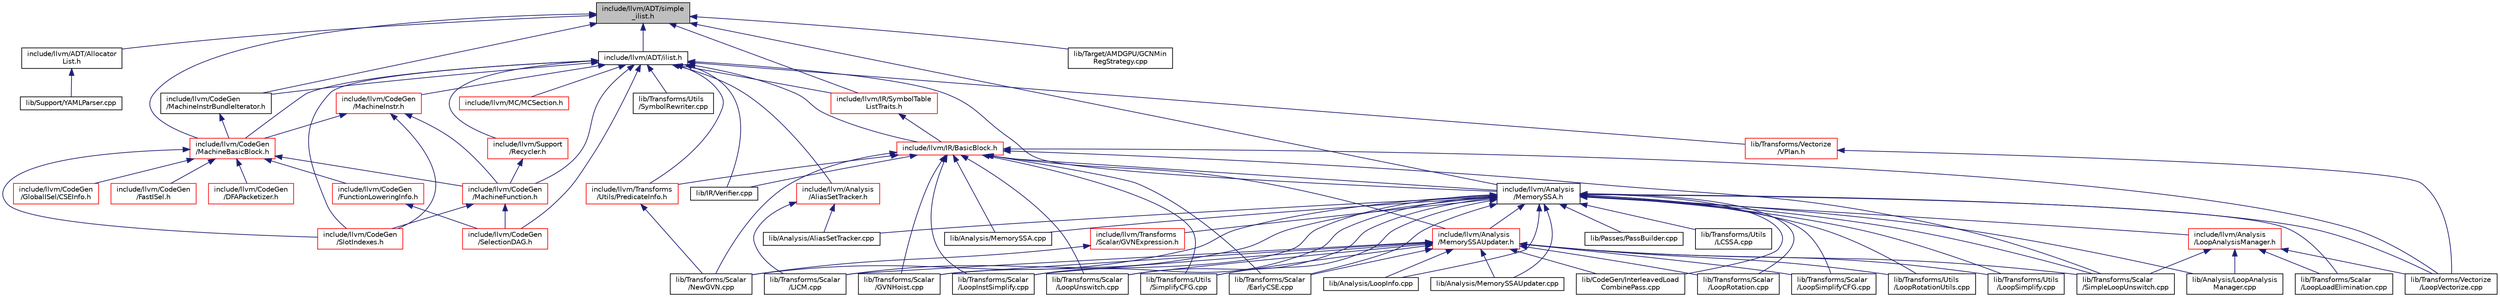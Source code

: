digraph "include/llvm/ADT/simple_ilist.h"
{
 // LATEX_PDF_SIZE
  bgcolor="transparent";
  edge [fontname="Helvetica",fontsize="10",labelfontname="Helvetica",labelfontsize="10"];
  node [fontname="Helvetica",fontsize="10",shape="box"];
  Node1 [label="include/llvm/ADT/simple\l_ilist.h",height=0.2,width=0.4,color="black", fillcolor="grey75", style="filled", fontcolor="black",tooltip=" "];
  Node1 -> Node2 [dir="back",color="midnightblue",fontsize="10",style="solid",fontname="Helvetica"];
  Node2 [label="include/llvm/ADT/Allocator\lList.h",height=0.2,width=0.4,color="black",URL="$AllocatorList_8h.html",tooltip=" "];
  Node2 -> Node3 [dir="back",color="midnightblue",fontsize="10",style="solid",fontname="Helvetica"];
  Node3 [label="lib/Support/YAMLParser.cpp",height=0.2,width=0.4,color="black",URL="$YAMLParser_8cpp.html",tooltip=" "];
  Node1 -> Node4 [dir="back",color="midnightblue",fontsize="10",style="solid",fontname="Helvetica"];
  Node4 [label="include/llvm/ADT/ilist.h",height=0.2,width=0.4,color="black",URL="$ilist_8h.html",tooltip=" "];
  Node4 -> Node5 [dir="back",color="midnightblue",fontsize="10",style="solid",fontname="Helvetica"];
  Node5 [label="include/llvm/Analysis\l/AliasSetTracker.h",height=0.2,width=0.4,color="red",URL="$AliasSetTracker_8h.html",tooltip=" "];
  Node5 -> Node95 [dir="back",color="midnightblue",fontsize="10",style="solid",fontname="Helvetica"];
  Node95 [label="lib/Analysis/AliasSetTracker.cpp",height=0.2,width=0.4,color="black",URL="$AliasSetTracker_8cpp.html",tooltip=" "];
  Node5 -> Node96 [dir="back",color="midnightblue",fontsize="10",style="solid",fontname="Helvetica"];
  Node96 [label="lib/Transforms/Scalar\l/LICM.cpp",height=0.2,width=0.4,color="black",URL="$LICM_8cpp.html",tooltip=" "];
  Node4 -> Node99 [dir="back",color="midnightblue",fontsize="10",style="solid",fontname="Helvetica"];
  Node99 [label="include/llvm/Analysis\l/MemorySSA.h",height=0.2,width=0.4,color="black",URL="$MemorySSA_8h.html",tooltip="This file exposes an interface to building/using memory SSA to walk memory instructions using a use/d..."];
  Node99 -> Node100 [dir="back",color="midnightblue",fontsize="10",style="solid",fontname="Helvetica"];
  Node100 [label="include/llvm/Analysis\l/LoopAnalysisManager.h",height=0.2,width=0.4,color="red",URL="$LoopAnalysisManager_8h.html",tooltip="This header provides classes for managing per-loop analyses."];
  Node100 -> Node141 [dir="back",color="midnightblue",fontsize="10",style="solid",fontname="Helvetica"];
  Node141 [label="lib/Analysis/LoopAnalysis\lManager.cpp",height=0.2,width=0.4,color="black",URL="$LoopAnalysisManager_8cpp.html",tooltip=" "];
  Node100 -> Node86 [dir="back",color="midnightblue",fontsize="10",style="solid",fontname="Helvetica"];
  Node86 [label="lib/Transforms/Scalar\l/LoopLoadElimination.cpp",height=0.2,width=0.4,color="black",URL="$LoopLoadElimination_8cpp.html",tooltip=" "];
  Node100 -> Node133 [dir="back",color="midnightblue",fontsize="10",style="solid",fontname="Helvetica"];
  Node133 [label="lib/Transforms/Scalar\l/SimpleLoopUnswitch.cpp",height=0.2,width=0.4,color="black",URL="$SimpleLoopUnswitch_8cpp.html",tooltip=" "];
  Node100 -> Node68 [dir="back",color="midnightblue",fontsize="10",style="solid",fontname="Helvetica"];
  Node68 [label="lib/Transforms/Vectorize\l/LoopVectorize.cpp",height=0.2,width=0.4,color="black",URL="$LoopVectorize_8cpp.html",tooltip=" "];
  Node99 -> Node144 [dir="back",color="midnightblue",fontsize="10",style="solid",fontname="Helvetica"];
  Node144 [label="include/llvm/Analysis\l/MemorySSAUpdater.h",height=0.2,width=0.4,color="red",URL="$MemorySSAUpdater_8h.html",tooltip=" "];
  Node144 -> Node145 [dir="back",color="midnightblue",fontsize="10",style="solid",fontname="Helvetica"];
  Node145 [label="lib/Analysis/LoopInfo.cpp",height=0.2,width=0.4,color="black",URL="$LoopInfo_8cpp.html",tooltip=" "];
  Node144 -> Node146 [dir="back",color="midnightblue",fontsize="10",style="solid",fontname="Helvetica"];
  Node146 [label="lib/Analysis/MemorySSAUpdater.cpp",height=0.2,width=0.4,color="black",URL="$MemorySSAUpdater_8cpp.html",tooltip=" "];
  Node144 -> Node147 [dir="back",color="midnightblue",fontsize="10",style="solid",fontname="Helvetica"];
  Node147 [label="lib/CodeGen/InterleavedLoad\lCombinePass.cpp",height=0.2,width=0.4,color="black",URL="$InterleavedLoadCombinePass_8cpp.html",tooltip=" "];
  Node144 -> Node148 [dir="back",color="midnightblue",fontsize="10",style="solid",fontname="Helvetica"];
  Node148 [label="lib/Transforms/Scalar\l/EarlyCSE.cpp",height=0.2,width=0.4,color="black",URL="$EarlyCSE_8cpp.html",tooltip=" "];
  Node144 -> Node149 [dir="back",color="midnightblue",fontsize="10",style="solid",fontname="Helvetica"];
  Node149 [label="lib/Transforms/Scalar\l/GVNHoist.cpp",height=0.2,width=0.4,color="black",URL="$GVNHoist_8cpp.html",tooltip=" "];
  Node144 -> Node96 [dir="back",color="midnightblue",fontsize="10",style="solid",fontname="Helvetica"];
  Node144 -> Node113 [dir="back",color="midnightblue",fontsize="10",style="solid",fontname="Helvetica"];
  Node113 [label="lib/Transforms/Scalar\l/LoopInstSimplify.cpp",height=0.2,width=0.4,color="black",URL="$LoopInstSimplify_8cpp.html",tooltip=" "];
  Node144 -> Node127 [dir="back",color="midnightblue",fontsize="10",style="solid",fontname="Helvetica"];
  Node127 [label="lib/Transforms/Scalar\l/LoopRotation.cpp",height=0.2,width=0.4,color="black",URL="$LoopRotation_8cpp.html",tooltip=" "];
  Node144 -> Node129 [dir="back",color="midnightblue",fontsize="10",style="solid",fontname="Helvetica"];
  Node129 [label="lib/Transforms/Scalar\l/LoopSimplifyCFG.cpp",height=0.2,width=0.4,color="black",URL="$LoopSimplifyCFG_8cpp.html",tooltip=" "];
  Node144 -> Node137 [dir="back",color="midnightblue",fontsize="10",style="solid",fontname="Helvetica"];
  Node137 [label="lib/Transforms/Scalar\l/LoopUnswitch.cpp",height=0.2,width=0.4,color="black",URL="$LoopUnswitch_8cpp.html",tooltip=" "];
  Node144 -> Node133 [dir="back",color="midnightblue",fontsize="10",style="solid",fontname="Helvetica"];
  Node144 -> Node152 [dir="back",color="midnightblue",fontsize="10",style="solid",fontname="Helvetica"];
  Node152 [label="lib/Transforms/Utils\l/LoopRotationUtils.cpp",height=0.2,width=0.4,color="black",URL="$LoopRotationUtils_8cpp.html",tooltip=" "];
  Node144 -> Node153 [dir="back",color="midnightblue",fontsize="10",style="solid",fontname="Helvetica"];
  Node153 [label="lib/Transforms/Utils\l/LoopSimplify.cpp",height=0.2,width=0.4,color="black",URL="$LoopSimplify_8cpp.html",tooltip=" "];
  Node144 -> Node155 [dir="back",color="midnightblue",fontsize="10",style="solid",fontname="Helvetica"];
  Node155 [label="lib/Transforms/Utils\l/SimplifyCFG.cpp",height=0.2,width=0.4,color="black",URL="$SimplifyCFG_8cpp.html",tooltip=" "];
  Node99 -> Node156 [dir="back",color="midnightblue",fontsize="10",style="solid",fontname="Helvetica"];
  Node156 [label="include/llvm/Transforms\l/Scalar/GVNExpression.h",height=0.2,width=0.4,color="red",URL="$GVNExpression_8h.html",tooltip="The header file for the GVN pass that contains expression handling classes."];
  Node156 -> Node158 [dir="back",color="midnightblue",fontsize="10",style="solid",fontname="Helvetica"];
  Node158 [label="lib/Transforms/Scalar\l/NewGVN.cpp",height=0.2,width=0.4,color="black",URL="$NewGVN_8cpp.html",tooltip="This file implements the new LLVM's Global Value Numbering pass."];
  Node99 -> Node95 [dir="back",color="midnightblue",fontsize="10",style="solid",fontname="Helvetica"];
  Node99 -> Node141 [dir="back",color="midnightblue",fontsize="10",style="solid",fontname="Helvetica"];
  Node99 -> Node145 [dir="back",color="midnightblue",fontsize="10",style="solid",fontname="Helvetica"];
  Node99 -> Node159 [dir="back",color="midnightblue",fontsize="10",style="solid",fontname="Helvetica"];
  Node159 [label="lib/Analysis/MemorySSA.cpp",height=0.2,width=0.4,color="black",URL="$MemorySSA_8cpp.html",tooltip=" "];
  Node99 -> Node146 [dir="back",color="midnightblue",fontsize="10",style="solid",fontname="Helvetica"];
  Node99 -> Node147 [dir="back",color="midnightblue",fontsize="10",style="solid",fontname="Helvetica"];
  Node99 -> Node90 [dir="back",color="midnightblue",fontsize="10",style="solid",fontname="Helvetica"];
  Node90 [label="lib/Passes/PassBuilder.cpp",height=0.2,width=0.4,color="black",URL="$PassBuilder_8cpp.html",tooltip="This file provides the implementation of the PassBuilder based on our static pass registry as well as..."];
  Node99 -> Node148 [dir="back",color="midnightblue",fontsize="10",style="solid",fontname="Helvetica"];
  Node99 -> Node149 [dir="back",color="midnightblue",fontsize="10",style="solid",fontname="Helvetica"];
  Node99 -> Node96 [dir="back",color="midnightblue",fontsize="10",style="solid",fontname="Helvetica"];
  Node99 -> Node113 [dir="back",color="midnightblue",fontsize="10",style="solid",fontname="Helvetica"];
  Node99 -> Node86 [dir="back",color="midnightblue",fontsize="10",style="solid",fontname="Helvetica"];
  Node99 -> Node127 [dir="back",color="midnightblue",fontsize="10",style="solid",fontname="Helvetica"];
  Node99 -> Node129 [dir="back",color="midnightblue",fontsize="10",style="solid",fontname="Helvetica"];
  Node99 -> Node137 [dir="back",color="midnightblue",fontsize="10",style="solid",fontname="Helvetica"];
  Node99 -> Node158 [dir="back",color="midnightblue",fontsize="10",style="solid",fontname="Helvetica"];
  Node99 -> Node133 [dir="back",color="midnightblue",fontsize="10",style="solid",fontname="Helvetica"];
  Node99 -> Node160 [dir="back",color="midnightblue",fontsize="10",style="solid",fontname="Helvetica"];
  Node160 [label="lib/Transforms/Utils\l/LCSSA.cpp",height=0.2,width=0.4,color="black",URL="$LCSSA_8cpp.html",tooltip=" "];
  Node99 -> Node152 [dir="back",color="midnightblue",fontsize="10",style="solid",fontname="Helvetica"];
  Node99 -> Node153 [dir="back",color="midnightblue",fontsize="10",style="solid",fontname="Helvetica"];
  Node99 -> Node155 [dir="back",color="midnightblue",fontsize="10",style="solid",fontname="Helvetica"];
  Node99 -> Node68 [dir="back",color="midnightblue",fontsize="10",style="solid",fontname="Helvetica"];
  Node4 -> Node161 [dir="back",color="midnightblue",fontsize="10",style="solid",fontname="Helvetica"];
  Node161 [label="include/llvm/CodeGen\l/MachineBasicBlock.h",height=0.2,width=0.4,color="red",URL="$MachineBasicBlock_8h.html",tooltip=" "];
  Node161 -> Node162 [dir="back",color="midnightblue",fontsize="10",style="solid",fontname="Helvetica"];
  Node162 [label="include/llvm/CodeGen\l/DFAPacketizer.h",height=0.2,width=0.4,color="red",URL="$DFAPacketizer_8h.html",tooltip=" "];
  Node161 -> Node176 [dir="back",color="midnightblue",fontsize="10",style="solid",fontname="Helvetica"];
  Node176 [label="include/llvm/CodeGen\l/FastISel.h",height=0.2,width=0.4,color="red",URL="$FastISel_8h.html",tooltip="This file defines the FastISel class."];
  Node161 -> Node185 [dir="back",color="midnightblue",fontsize="10",style="solid",fontname="Helvetica"];
  Node185 [label="include/llvm/CodeGen\l/FunctionLoweringInfo.h",height=0.2,width=0.4,color="red",URL="$FunctionLoweringInfo_8h.html",tooltip=" "];
  Node185 -> Node186 [dir="back",color="midnightblue",fontsize="10",style="solid",fontname="Helvetica"];
  Node186 [label="include/llvm/CodeGen\l/SelectionDAG.h",height=0.2,width=0.4,color="red",URL="$SelectionDAG_8h.html",tooltip=" "];
  Node161 -> Node756 [dir="back",color="midnightblue",fontsize="10",style="solid",fontname="Helvetica"];
  Node756 [label="include/llvm/CodeGen\l/GlobalISel/CSEInfo.h",height=0.2,width=0.4,color="red",URL="$CSEInfo_8h.html",tooltip=" "];
  Node161 -> Node935 [dir="back",color="midnightblue",fontsize="10",style="solid",fontname="Helvetica"];
  Node935 [label="include/llvm/CodeGen\l/MachineFunction.h",height=0.2,width=0.4,color="red",URL="$MachineFunction_8h.html",tooltip=" "];
  Node935 -> Node186 [dir="back",color="midnightblue",fontsize="10",style="solid",fontname="Helvetica"];
  Node935 -> Node1022 [dir="back",color="midnightblue",fontsize="10",style="solid",fontname="Helvetica"];
  Node1022 [label="include/llvm/CodeGen\l/SlotIndexes.h",height=0.2,width=0.4,color="red",URL="$SlotIndexes_8h.html",tooltip=" "];
  Node161 -> Node1022 [dir="back",color="midnightblue",fontsize="10",style="solid",fontname="Helvetica"];
  Node4 -> Node935 [dir="back",color="midnightblue",fontsize="10",style="solid",fontname="Helvetica"];
  Node4 -> Node1169 [dir="back",color="midnightblue",fontsize="10",style="solid",fontname="Helvetica"];
  Node1169 [label="include/llvm/CodeGen\l/MachineInstr.h",height=0.2,width=0.4,color="red",URL="$MachineInstr_8h.html",tooltip=" "];
  Node1169 -> Node161 [dir="back",color="midnightblue",fontsize="10",style="solid",fontname="Helvetica"];
  Node1169 -> Node935 [dir="back",color="midnightblue",fontsize="10",style="solid",fontname="Helvetica"];
  Node1169 -> Node1022 [dir="back",color="midnightblue",fontsize="10",style="solid",fontname="Helvetica"];
  Node4 -> Node1176 [dir="back",color="midnightblue",fontsize="10",style="solid",fontname="Helvetica"];
  Node1176 [label="include/llvm/CodeGen\l/MachineInstrBundleIterator.h",height=0.2,width=0.4,color="black",URL="$MachineInstrBundleIterator_8h.html",tooltip=" "];
  Node1176 -> Node161 [dir="back",color="midnightblue",fontsize="10",style="solid",fontname="Helvetica"];
  Node4 -> Node186 [dir="back",color="midnightblue",fontsize="10",style="solid",fontname="Helvetica"];
  Node4 -> Node1022 [dir="back",color="midnightblue",fontsize="10",style="solid",fontname="Helvetica"];
  Node4 -> Node1177 [dir="back",color="midnightblue",fontsize="10",style="solid",fontname="Helvetica"];
  Node1177 [label="include/llvm/IR/BasicBlock.h",height=0.2,width=0.4,color="red",URL="$BasicBlock_8h.html",tooltip=" "];
  Node1177 -> Node99 [dir="back",color="midnightblue",fontsize="10",style="solid",fontname="Helvetica"];
  Node1177 -> Node144 [dir="back",color="midnightblue",fontsize="10",style="solid",fontname="Helvetica"];
  Node1177 -> Node1247 [dir="back",color="midnightblue",fontsize="10",style="solid",fontname="Helvetica"];
  Node1247 [label="include/llvm/Transforms\l/Utils/PredicateInfo.h",height=0.2,width=0.4,color="red",URL="$PredicateInfo_8h.html",tooltip="This file implements the PredicateInfo analysis, which creates an Extended SSA form for operations us..."];
  Node1247 -> Node158 [dir="back",color="midnightblue",fontsize="10",style="solid",fontname="Helvetica"];
  Node1177 -> Node159 [dir="back",color="midnightblue",fontsize="10",style="solid",fontname="Helvetica"];
  Node1177 -> Node1419 [dir="back",color="midnightblue",fontsize="10",style="solid",fontname="Helvetica"];
  Node1419 [label="lib/IR/Verifier.cpp",height=0.2,width=0.4,color="black",URL="$Verifier_8cpp.html",tooltip=" "];
  Node1177 -> Node148 [dir="back",color="midnightblue",fontsize="10",style="solid",fontname="Helvetica"];
  Node1177 -> Node149 [dir="back",color="midnightblue",fontsize="10",style="solid",fontname="Helvetica"];
  Node1177 -> Node113 [dir="back",color="midnightblue",fontsize="10",style="solid",fontname="Helvetica"];
  Node1177 -> Node137 [dir="back",color="midnightblue",fontsize="10",style="solid",fontname="Helvetica"];
  Node1177 -> Node158 [dir="back",color="midnightblue",fontsize="10",style="solid",fontname="Helvetica"];
  Node1177 -> Node133 [dir="back",color="midnightblue",fontsize="10",style="solid",fontname="Helvetica"];
  Node1177 -> Node155 [dir="back",color="midnightblue",fontsize="10",style="solid",fontname="Helvetica"];
  Node1177 -> Node68 [dir="back",color="midnightblue",fontsize="10",style="solid",fontname="Helvetica"];
  Node4 -> Node1912 [dir="back",color="midnightblue",fontsize="10",style="solid",fontname="Helvetica"];
  Node1912 [label="include/llvm/IR/SymbolTable\lListTraits.h",height=0.2,width=0.4,color="red",URL="$SymbolTableListTraits_8h.html",tooltip=" "];
  Node1912 -> Node1177 [dir="back",color="midnightblue",fontsize="10",style="solid",fontname="Helvetica"];
  Node4 -> Node1927 [dir="back",color="midnightblue",fontsize="10",style="solid",fontname="Helvetica"];
  Node1927 [label="include/llvm/MC/MCSection.h",height=0.2,width=0.4,color="red",URL="$MCSection_8h.html",tooltip=" "];
  Node4 -> Node2123 [dir="back",color="midnightblue",fontsize="10",style="solid",fontname="Helvetica"];
  Node2123 [label="include/llvm/Support\l/Recycler.h",height=0.2,width=0.4,color="red",URL="$Recycler_8h.html",tooltip=" "];
  Node2123 -> Node935 [dir="back",color="midnightblue",fontsize="10",style="solid",fontname="Helvetica"];
  Node4 -> Node1247 [dir="back",color="midnightblue",fontsize="10",style="solid",fontname="Helvetica"];
  Node4 -> Node1419 [dir="back",color="midnightblue",fontsize="10",style="solid",fontname="Helvetica"];
  Node4 -> Node1855 [dir="back",color="midnightblue",fontsize="10",style="solid",fontname="Helvetica"];
  Node1855 [label="lib/Transforms/Utils\l/SymbolRewriter.cpp",height=0.2,width=0.4,color="black",URL="$SymbolRewriter_8cpp.html",tooltip=" "];
  Node4 -> Node70 [dir="back",color="midnightblue",fontsize="10",style="solid",fontname="Helvetica"];
  Node70 [label="lib/Transforms/Vectorize\l/VPlan.h",height=0.2,width=0.4,color="red",URL="$VPlan_8h.html",tooltip="This file contains the declarations of the Vectorization Plan base classes:"];
  Node70 -> Node68 [dir="back",color="midnightblue",fontsize="10",style="solid",fontname="Helvetica"];
  Node1 -> Node99 [dir="back",color="midnightblue",fontsize="10",style="solid",fontname="Helvetica"];
  Node1 -> Node161 [dir="back",color="midnightblue",fontsize="10",style="solid",fontname="Helvetica"];
  Node1 -> Node1176 [dir="back",color="midnightblue",fontsize="10",style="solid",fontname="Helvetica"];
  Node1 -> Node1912 [dir="back",color="midnightblue",fontsize="10",style="solid",fontname="Helvetica"];
  Node1 -> Node272 [dir="back",color="midnightblue",fontsize="10",style="solid",fontname="Helvetica"];
  Node272 [label="lib/Target/AMDGPU/GCNMin\lRegStrategy.cpp",height=0.2,width=0.4,color="black",URL="$GCNMinRegStrategy_8cpp.html",tooltip=" "];
}

